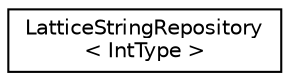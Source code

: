 digraph "Graphical Class Hierarchy"
{
  edge [fontname="Helvetica",fontsize="10",labelfontname="Helvetica",labelfontsize="10"];
  node [fontname="Helvetica",fontsize="10",shape=record];
  rankdir="LR";
  Node0 [label="LatticeStringRepository\l\< IntType \>",height=0.2,width=0.4,color="black", fillcolor="white", style="filled",URL="$classfst_1_1LatticeStringRepository.html"];
}
